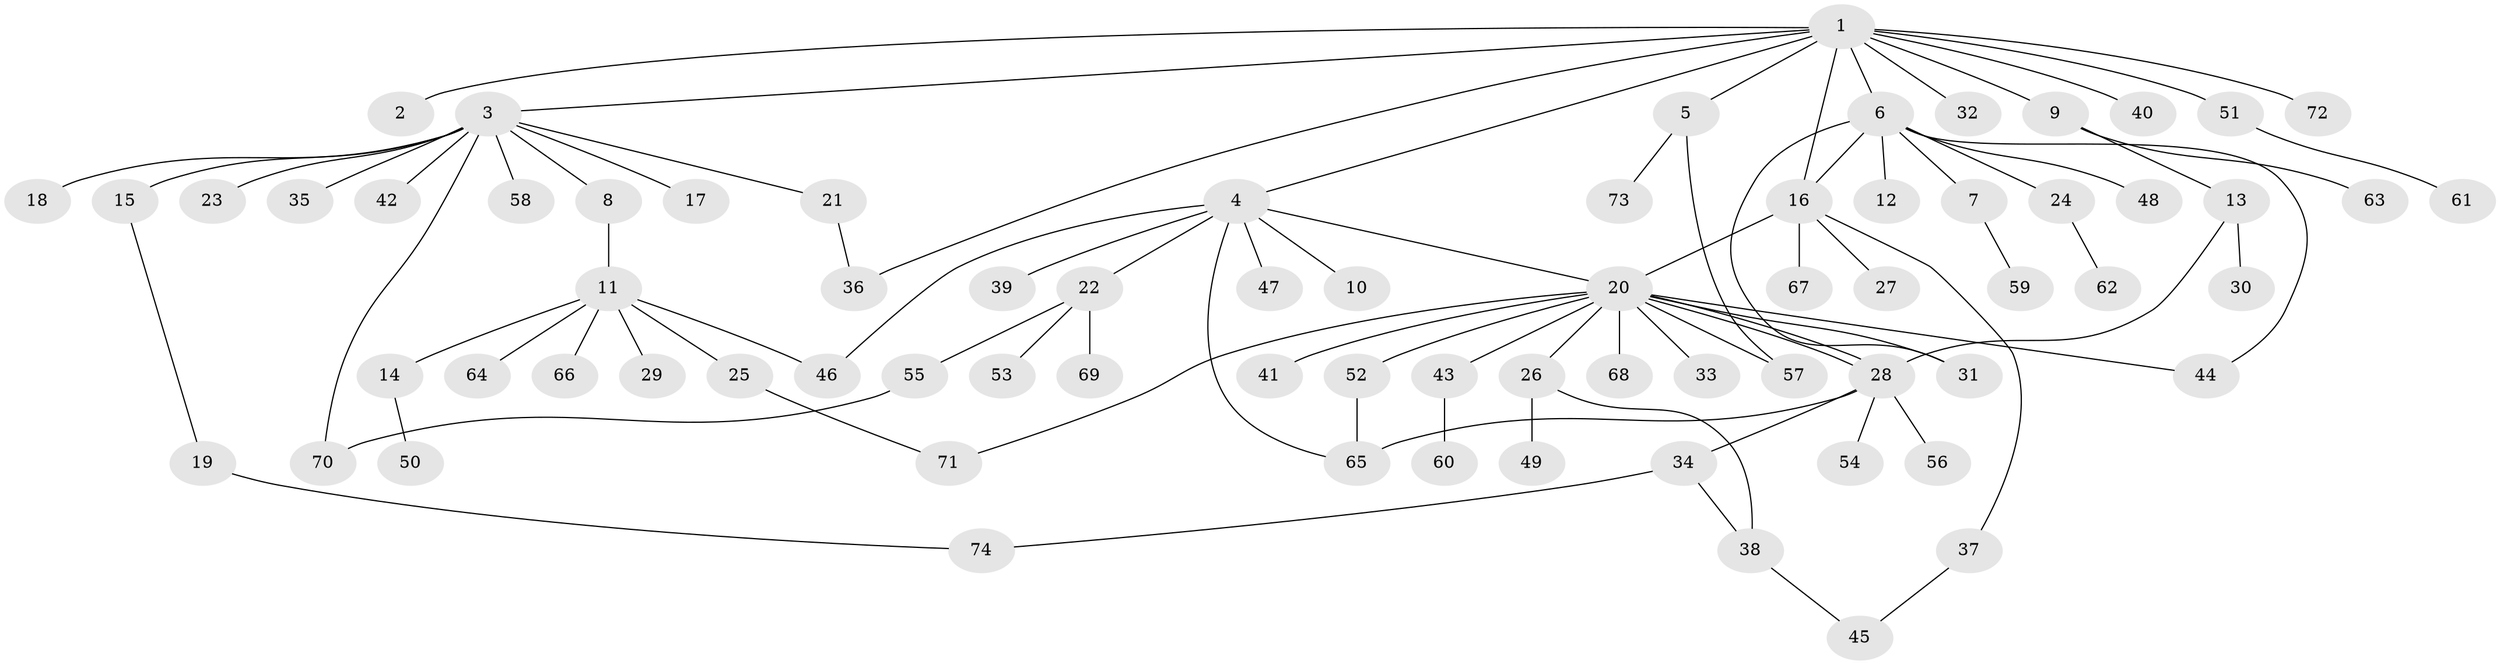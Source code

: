 // coarse degree distribution, {24: 0.037037037037037035, 1: 0.8148148148148148, 5: 0.037037037037037035, 3: 0.037037037037037035, 2: 0.07407407407407407}
// Generated by graph-tools (version 1.1) at 2025/18/03/04/25 18:18:15]
// undirected, 74 vertices, 89 edges
graph export_dot {
graph [start="1"]
  node [color=gray90,style=filled];
  1;
  2;
  3;
  4;
  5;
  6;
  7;
  8;
  9;
  10;
  11;
  12;
  13;
  14;
  15;
  16;
  17;
  18;
  19;
  20;
  21;
  22;
  23;
  24;
  25;
  26;
  27;
  28;
  29;
  30;
  31;
  32;
  33;
  34;
  35;
  36;
  37;
  38;
  39;
  40;
  41;
  42;
  43;
  44;
  45;
  46;
  47;
  48;
  49;
  50;
  51;
  52;
  53;
  54;
  55;
  56;
  57;
  58;
  59;
  60;
  61;
  62;
  63;
  64;
  65;
  66;
  67;
  68;
  69;
  70;
  71;
  72;
  73;
  74;
  1 -- 2;
  1 -- 3;
  1 -- 4;
  1 -- 5;
  1 -- 6;
  1 -- 9;
  1 -- 16;
  1 -- 32;
  1 -- 36;
  1 -- 40;
  1 -- 51;
  1 -- 72;
  3 -- 8;
  3 -- 15;
  3 -- 17;
  3 -- 18;
  3 -- 21;
  3 -- 23;
  3 -- 35;
  3 -- 42;
  3 -- 58;
  3 -- 70;
  4 -- 10;
  4 -- 20;
  4 -- 22;
  4 -- 39;
  4 -- 46;
  4 -- 47;
  4 -- 65;
  5 -- 57;
  5 -- 73;
  6 -- 7;
  6 -- 12;
  6 -- 16;
  6 -- 24;
  6 -- 31;
  6 -- 44;
  6 -- 48;
  7 -- 59;
  8 -- 11;
  9 -- 13;
  9 -- 63;
  11 -- 14;
  11 -- 25;
  11 -- 29;
  11 -- 46;
  11 -- 64;
  11 -- 66;
  13 -- 28;
  13 -- 30;
  14 -- 50;
  15 -- 19;
  16 -- 20;
  16 -- 27;
  16 -- 37;
  16 -- 67;
  19 -- 74;
  20 -- 26;
  20 -- 28;
  20 -- 28;
  20 -- 31;
  20 -- 33;
  20 -- 41;
  20 -- 43;
  20 -- 44;
  20 -- 52;
  20 -- 57;
  20 -- 68;
  20 -- 71;
  21 -- 36;
  22 -- 53;
  22 -- 55;
  22 -- 69;
  24 -- 62;
  25 -- 71;
  26 -- 38;
  26 -- 49;
  28 -- 34;
  28 -- 54;
  28 -- 56;
  28 -- 65;
  34 -- 38;
  34 -- 74;
  37 -- 45;
  38 -- 45;
  43 -- 60;
  51 -- 61;
  52 -- 65;
  55 -- 70;
}
